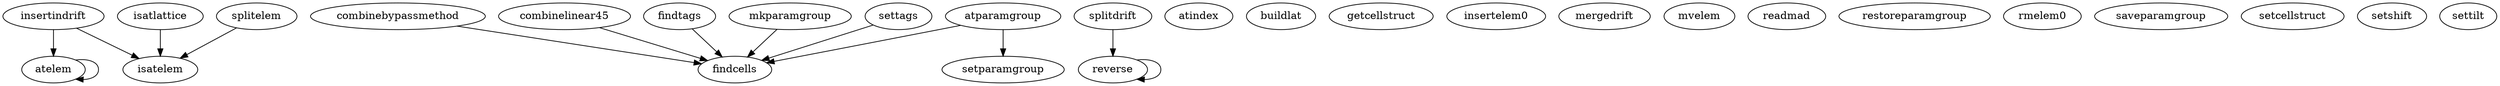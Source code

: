 /* Created by mdot for Matlab */
digraph m2html {
  atelem -> atelem;
  atparamgroup -> findcells;
  atparamgroup -> setparamgroup;
  combinebypassmethod -> findcells;
  combinelinear45 -> findcells;
  findtags -> findcells;
  insertindrift -> atelem;
  insertindrift -> isatelem;
  isatlattice -> isatelem;
  mkparamgroup -> findcells;
  reverse -> reverse;
  settags -> findcells;
  splitdrift -> reverse;
  splitelem -> isatelem;

  atelem [URL="atelem.html"];
  atindex [URL="atindex.html"];
  atparamgroup [URL="atparamgroup.html"];
  buildlat [URL="buildlat.html"];
  combinebypassmethod [URL="combinebypassmethod.html"];
  combinelinear45 [URL="combinelinear45.html"];
  findcells [URL="findcells.html"];
  findtags [URL="findtags.html"];
  getcellstruct [URL="getcellstruct.html"];
  insertelem0 [URL="insertelem0.html"];
  insertindrift [URL="insertindrift.html"];
  isatelem [URL="isatelem.html"];
  isatlattice [URL="isatlattice.html"];
  mergedrift [URL="mergedrift.html"];
  mkparamgroup [URL="mkparamgroup.html"];
  mvelem [URL="mvelem.html"];
  readmad [URL="readmad.html"];
  restoreparamgroup [URL="restoreparamgroup.html"];
  reverse [URL="reverse.html"];
  rmelem0 [URL="rmelem0.html"];
  saveparamgroup [URL="saveparamgroup.html"];
  setcellstruct [URL="setcellstruct.html"];
  setparamgroup [URL="setparamgroup.html"];
  setshift [URL="setshift.html"];
  settags [URL="settags.html"];
  settilt [URL="settilt.html"];
  splitdrift [URL="splitdrift.html"];
  splitelem [URL="splitelem.html"];
}